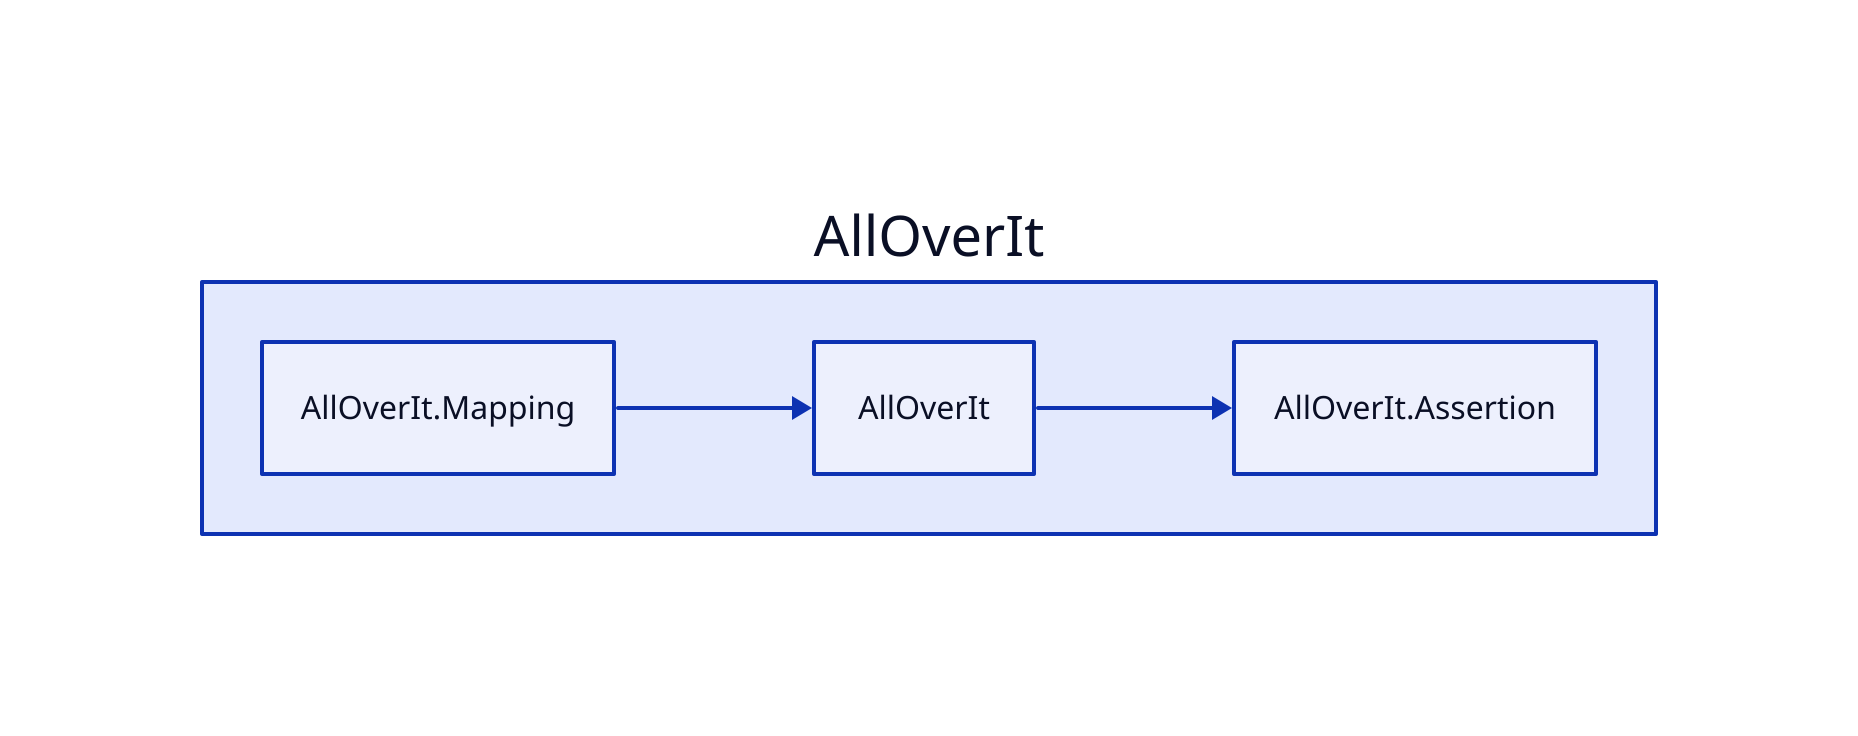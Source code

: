 direction: right

aoi: AllOverIt
aoi.alloverit-mapping: AllOverIt.Mapping
aoi.alloverit: AllOverIt
aoi.alloverit-assertion: AllOverIt.Assertion

aoi.alloverit <- aoi.alloverit-mapping
aoi.alloverit-assertion <- aoi.alloverit
